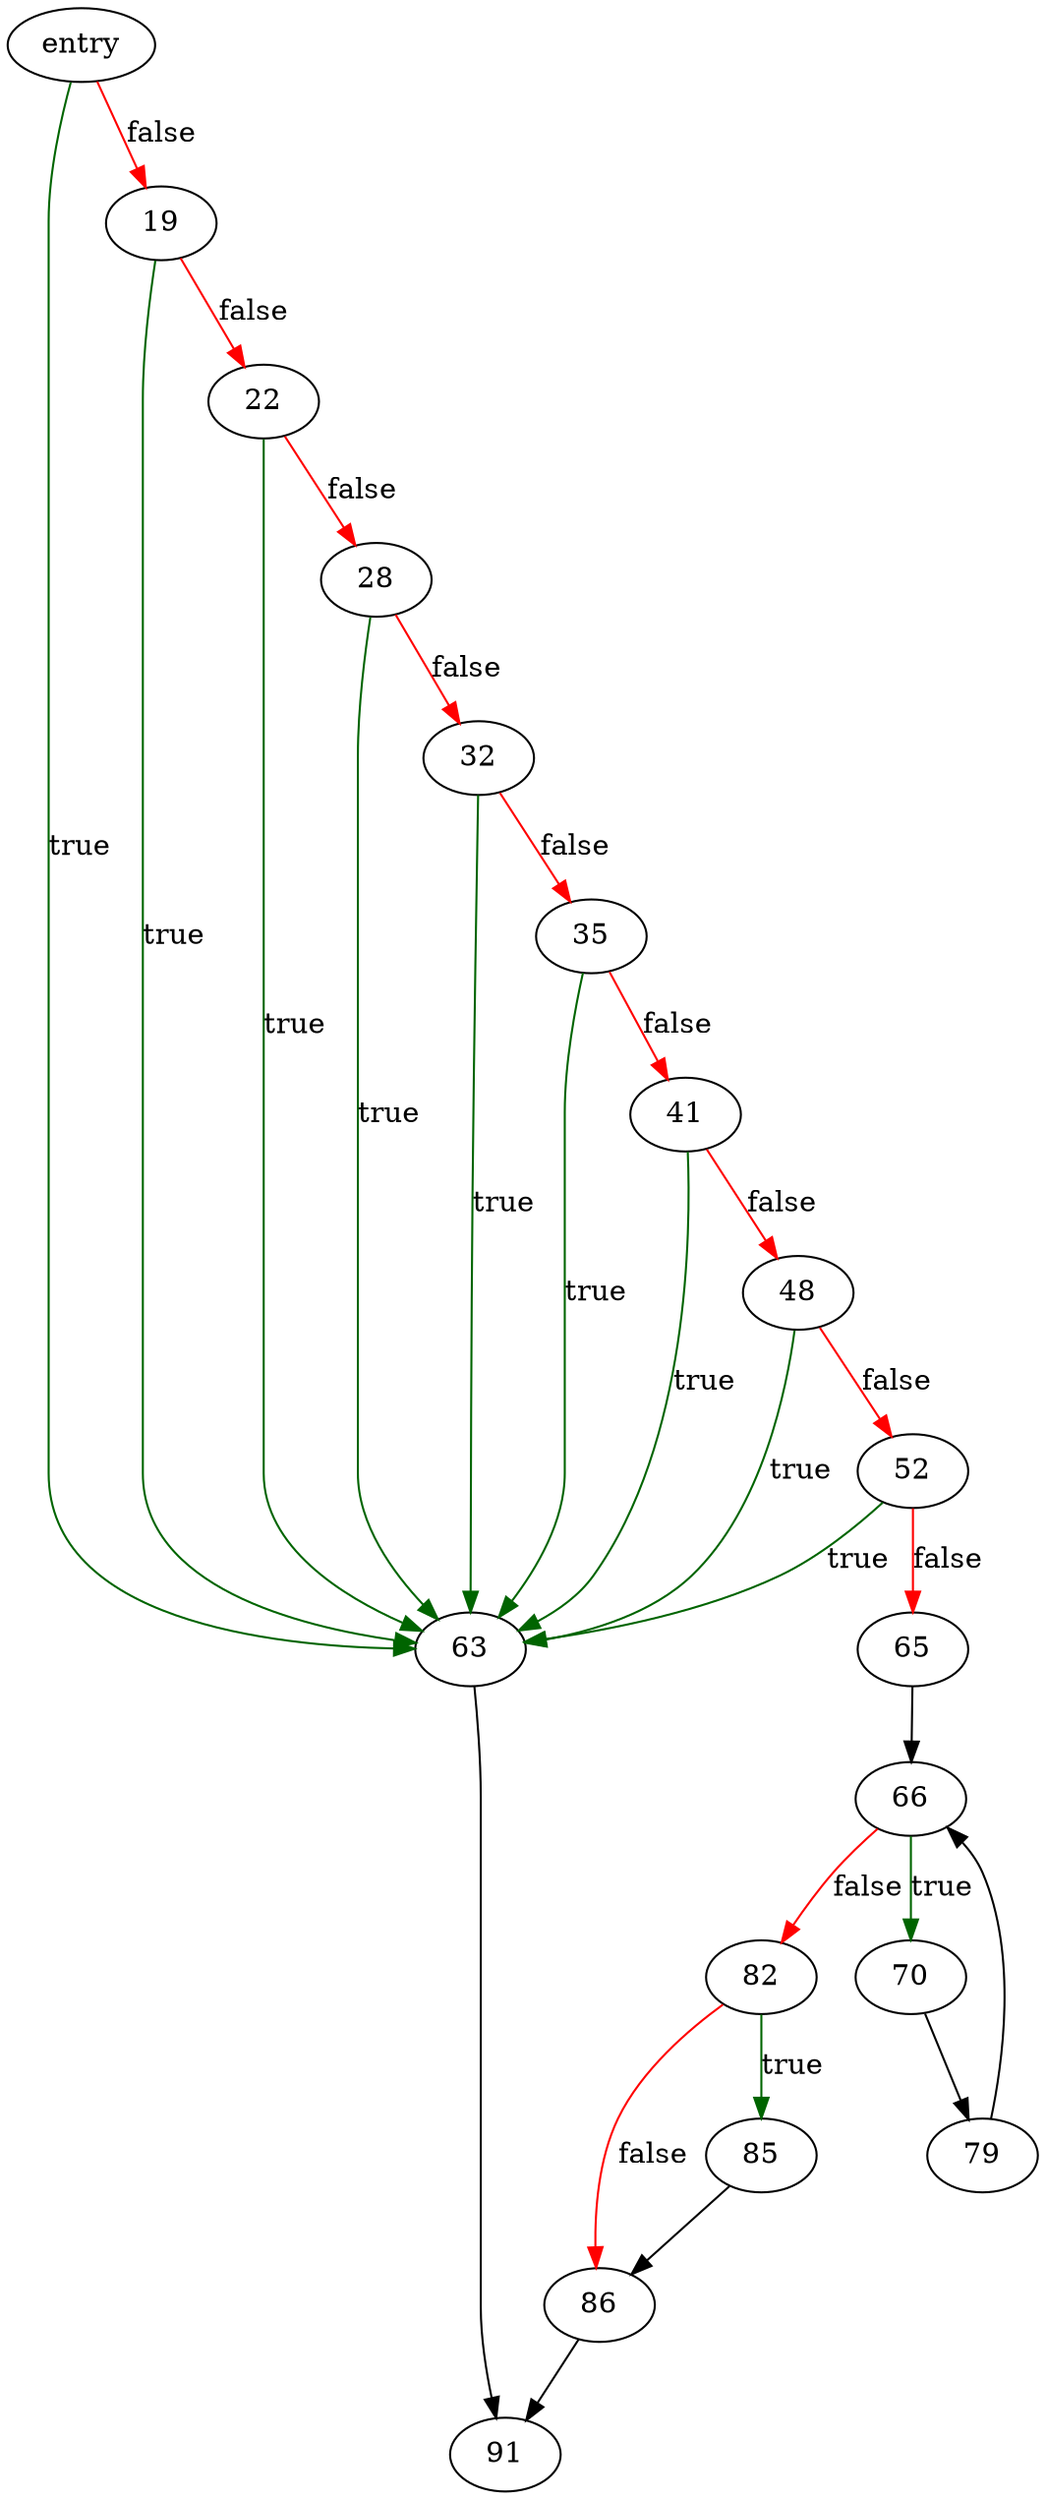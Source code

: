 digraph "readMasterJournal" {
	// Node definitions.
	3 [label=entry];
	19;
	22;
	28;
	32;
	35;
	41;
	48;
	52;
	63;
	65;
	66;
	70;
	79;
	82;
	85;
	86;
	91;

	// Edge definitions.
	3 -> 19 [
		color=red
		label=false
	];
	3 -> 63 [
		color=darkgreen
		label=true
	];
	19 -> 22 [
		color=red
		label=false
	];
	19 -> 63 [
		color=darkgreen
		label=true
	];
	22 -> 28 [
		color=red
		label=false
	];
	22 -> 63 [
		color=darkgreen
		label=true
	];
	28 -> 32 [
		color=red
		label=false
	];
	28 -> 63 [
		color=darkgreen
		label=true
	];
	32 -> 35 [
		color=red
		label=false
	];
	32 -> 63 [
		color=darkgreen
		label=true
	];
	35 -> 41 [
		color=red
		label=false
	];
	35 -> 63 [
		color=darkgreen
		label=true
	];
	41 -> 48 [
		color=red
		label=false
	];
	41 -> 63 [
		color=darkgreen
		label=true
	];
	48 -> 52 [
		color=red
		label=false
	];
	48 -> 63 [
		color=darkgreen
		label=true
	];
	52 -> 63 [
		color=darkgreen
		label=true
	];
	52 -> 65 [
		color=red
		label=false
	];
	63 -> 91;
	65 -> 66;
	66 -> 70 [
		color=darkgreen
		label=true
	];
	66 -> 82 [
		color=red
		label=false
	];
	70 -> 79;
	79 -> 66;
	82 -> 85 [
		color=darkgreen
		label=true
	];
	82 -> 86 [
		color=red
		label=false
	];
	85 -> 86;
	86 -> 91;
}